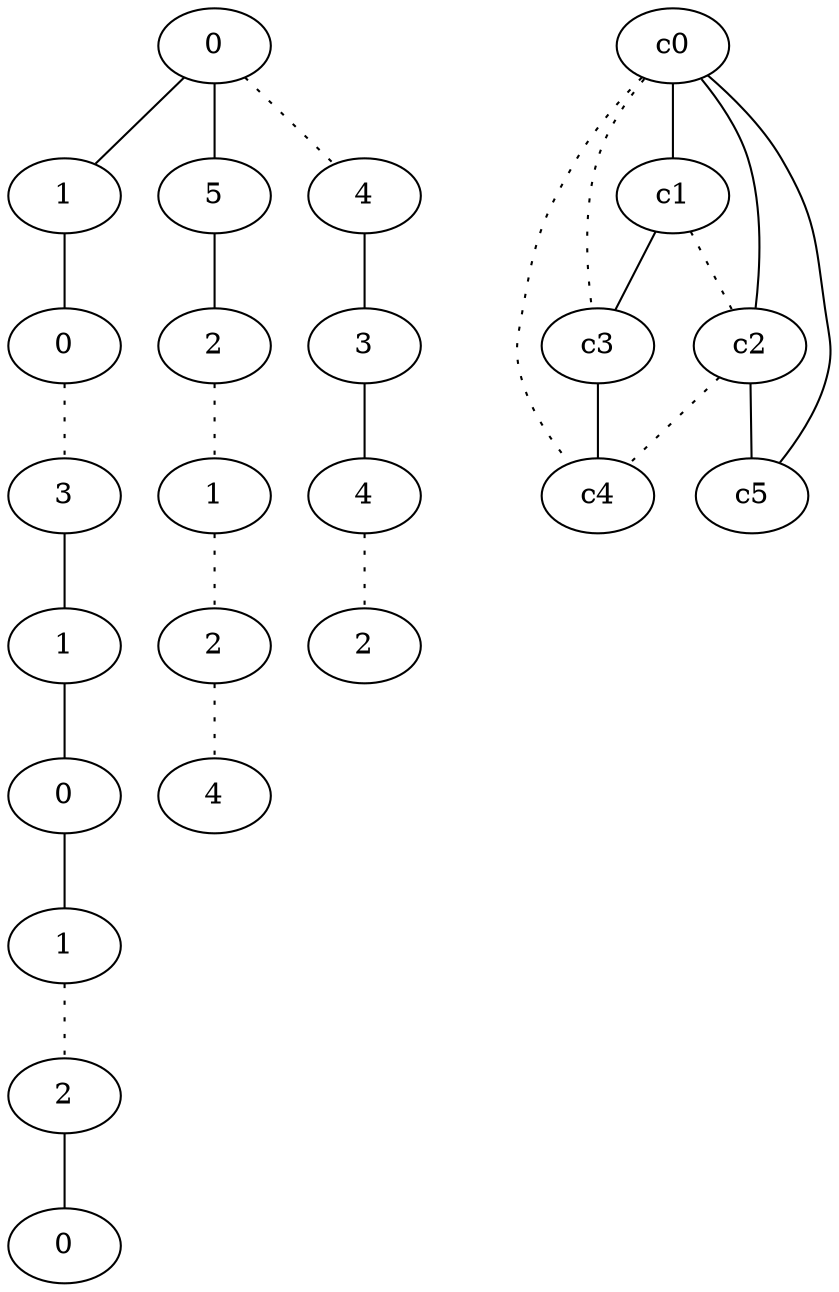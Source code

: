 graph {
a0[label=0];
a1[label=1];
a2[label=0];
a3[label=3];
a4[label=1];
a5[label=0];
a6[label=1];
a7[label=2];
a8[label=0];
a9[label=5];
a10[label=2];
a11[label=1];
a12[label=2];
a13[label=4];
a14[label=4];
a15[label=3];
a16[label=4];
a17[label=2];
a0 -- a1;
a0 -- a9;
a0 -- a14 [style=dotted];
a1 -- a2;
a2 -- a3 [style=dotted];
a3 -- a4;
a4 -- a5;
a5 -- a6;
a6 -- a7 [style=dotted];
a7 -- a8;
a9 -- a10;
a10 -- a11 [style=dotted];
a11 -- a12 [style=dotted];
a12 -- a13 [style=dotted];
a14 -- a15;
a15 -- a16;
a16 -- a17 [style=dotted];
c0 -- c1;
c0 -- c2;
c0 -- c3 [style=dotted];
c0 -- c4 [style=dotted];
c0 -- c5;
c1 -- c2 [style=dotted];
c1 -- c3;
c2 -- c4 [style=dotted];
c2 -- c5;
c3 -- c4;
}
